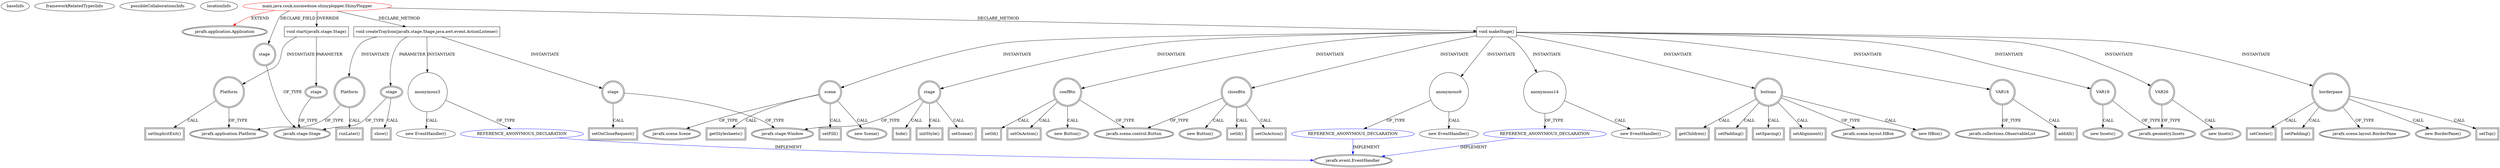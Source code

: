 digraph {
baseInfo[graphId=3865,category="extension_graph",isAnonymous=false,possibleRelation=true]
frameworkRelatedTypesInfo[0="javafx.application.Application"]
possibleCollaborationsInfo[0="3865~CLIENT_METHOD_DECLARATION-INSTANTIATION-~javafx.application.Application ~javafx.event.EventHandler ~false~true"]
locationInfo[projectName="ph73nt-shiny-plopper",filePath="/ph73nt-shiny-plopper/shiny-plopper-master/src/main/java/couk/nucmedone/shinyplopper/ShinyPlopper.java",contextSignature="ShinyPlopper",graphId="3865"]
0[label="main.java.couk.nucmedone.shinyplopper.ShinyPlopper",vertexType="ROOT_CLIENT_CLASS_DECLARATION",isFrameworkType=false,color=red]
1[label="javafx.application.Application",vertexType="FRAMEWORK_CLASS_TYPE",isFrameworkType=true,peripheries=2]
2[label="stage",vertexType="FIELD_DECLARATION",isFrameworkType=true,peripheries=2,shape=circle]
3[label="javafx.stage.Stage",vertexType="FRAMEWORK_CLASS_TYPE",isFrameworkType=true,peripheries=2]
4[label="void start(javafx.stage.Stage)",vertexType="OVERRIDING_METHOD_DECLARATION",isFrameworkType=false,shape=box]
5[label="stage",vertexType="PARAMETER_DECLARATION",isFrameworkType=true,peripheries=2]
7[label="Platform",vertexType="VARIABLE_EXPRESION",isFrameworkType=true,peripheries=2,shape=circle]
9[label="javafx.application.Platform",vertexType="FRAMEWORK_CLASS_TYPE",isFrameworkType=true,peripheries=2]
8[label="setImplicitExit()",vertexType="INSIDE_CALL",isFrameworkType=true,peripheries=2,shape=box]
15[label="void createTrayIcon(javafx.stage.Stage,java.awt.event.ActionListener)",vertexType="CLIENT_METHOD_DECLARATION",isFrameworkType=false,shape=box]
16[label="stage",vertexType="PARAMETER_DECLARATION",isFrameworkType=true,peripheries=2]
18[label="stage",vertexType="VARIABLE_EXPRESION",isFrameworkType=true,peripheries=2,shape=circle]
20[label="javafx.stage.Window",vertexType="FRAMEWORK_CLASS_TYPE",isFrameworkType=true,peripheries=2]
19[label="setOnCloseRequest()",vertexType="INSIDE_CALL",isFrameworkType=true,peripheries=2,shape=box]
22[label="anonymous3",vertexType="VARIABLE_EXPRESION",isFrameworkType=false,shape=circle]
23[label="REFERENCE_ANONYMOUS_DECLARATION",vertexType="REFERENCE_ANONYMOUS_DECLARATION",isFrameworkType=false,color=blue]
24[label="javafx.event.EventHandler",vertexType="FRAMEWORK_INTERFACE_TYPE",isFrameworkType=true,peripheries=2]
21[label="new EventHandler()",vertexType="CONSTRUCTOR_CALL",isFrameworkType=false]
25[label="Platform",vertexType="VARIABLE_EXPRESION",isFrameworkType=true,peripheries=2,shape=circle]
26[label="runLater()",vertexType="INSIDE_CALL",isFrameworkType=true,peripheries=2,shape=box]
29[label="show()",vertexType="INSIDE_CALL",isFrameworkType=true,peripheries=2,shape=box]
33[label="void makeStage()",vertexType="CLIENT_METHOD_DECLARATION",isFrameworkType=false,shape=box]
35[label="closeBtn",vertexType="VARIABLE_EXPRESION",isFrameworkType=true,peripheries=2,shape=circle]
36[label="javafx.scene.control.Button",vertexType="FRAMEWORK_CLASS_TYPE",isFrameworkType=true,peripheries=2]
34[label="new Button()",vertexType="CONSTRUCTOR_CALL",isFrameworkType=true,peripheries=2]
38[label="setId()",vertexType="INSIDE_CALL",isFrameworkType=true,peripheries=2,shape=box]
40[label="setOnAction()",vertexType="INSIDE_CALL",isFrameworkType=true,peripheries=2,shape=box]
42[label="anonymous9",vertexType="VARIABLE_EXPRESION",isFrameworkType=false,shape=circle]
43[label="REFERENCE_ANONYMOUS_DECLARATION",vertexType="REFERENCE_ANONYMOUS_DECLARATION",isFrameworkType=false,color=blue]
41[label="new EventHandler()",vertexType="CONSTRUCTOR_CALL",isFrameworkType=false]
45[label="stage",vertexType="VARIABLE_EXPRESION",isFrameworkType=true,peripheries=2,shape=circle]
46[label="hide()",vertexType="INSIDE_CALL",isFrameworkType=true,peripheries=2,shape=box]
49[label="confBtn",vertexType="VARIABLE_EXPRESION",isFrameworkType=true,peripheries=2,shape=circle]
48[label="new Button()",vertexType="CONSTRUCTOR_CALL",isFrameworkType=true,peripheries=2]
52[label="setId()",vertexType="INSIDE_CALL",isFrameworkType=true,peripheries=2,shape=box]
54[label="setOnAction()",vertexType="INSIDE_CALL",isFrameworkType=true,peripheries=2,shape=box]
56[label="anonymous14",vertexType="VARIABLE_EXPRESION",isFrameworkType=false,shape=circle]
57[label="REFERENCE_ANONYMOUS_DECLARATION",vertexType="REFERENCE_ANONYMOUS_DECLARATION",isFrameworkType=false,color=blue]
55[label="new EventHandler()",vertexType="CONSTRUCTOR_CALL",isFrameworkType=false]
60[label="buttons",vertexType="VARIABLE_EXPRESION",isFrameworkType=true,peripheries=2,shape=circle]
61[label="javafx.scene.layout.HBox",vertexType="FRAMEWORK_CLASS_TYPE",isFrameworkType=true,peripheries=2]
59[label="new HBox()",vertexType="CONSTRUCTOR_CALL",isFrameworkType=true,peripheries=2]
62[label="VAR16",vertexType="VARIABLE_EXPRESION",isFrameworkType=true,peripheries=2,shape=circle]
64[label="javafx.collections.ObservableList",vertexType="FRAMEWORK_INTERFACE_TYPE",isFrameworkType=true,peripheries=2]
63[label="addAll()",vertexType="INSIDE_CALL",isFrameworkType=true,peripheries=2,shape=box]
66[label="getChildren()",vertexType="INSIDE_CALL",isFrameworkType=true,peripheries=2,shape=box]
68[label="setPadding()",vertexType="INSIDE_CALL",isFrameworkType=true,peripheries=2,shape=box]
70[label="VAR19",vertexType="VARIABLE_EXPRESION",isFrameworkType=true,peripheries=2,shape=circle]
71[label="javafx.geometry.Insets",vertexType="FRAMEWORK_CLASS_TYPE",isFrameworkType=true,peripheries=2]
69[label="new Insets()",vertexType="CONSTRUCTOR_CALL",isFrameworkType=true,peripheries=2]
73[label="setSpacing()",vertexType="INSIDE_CALL",isFrameworkType=true,peripheries=2,shape=box]
75[label="setAlignment()",vertexType="INSIDE_CALL",isFrameworkType=true,peripheries=2,shape=box]
77[label="borderpane",vertexType="VARIABLE_EXPRESION",isFrameworkType=true,peripheries=2,shape=circle]
78[label="javafx.scene.layout.BorderPane",vertexType="FRAMEWORK_CLASS_TYPE",isFrameworkType=true,peripheries=2]
76[label="new BorderPane()",vertexType="CONSTRUCTOR_CALL",isFrameworkType=true,peripheries=2]
80[label="setTop()",vertexType="INSIDE_CALL",isFrameworkType=true,peripheries=2,shape=box]
82[label="setCenter()",vertexType="INSIDE_CALL",isFrameworkType=true,peripheries=2,shape=box]
84[label="setPadding()",vertexType="INSIDE_CALL",isFrameworkType=true,peripheries=2,shape=box]
86[label="VAR26",vertexType="VARIABLE_EXPRESION",isFrameworkType=true,peripheries=2,shape=circle]
85[label="new Insets()",vertexType="CONSTRUCTOR_CALL",isFrameworkType=true,peripheries=2]
89[label="scene",vertexType="VARIABLE_EXPRESION",isFrameworkType=true,peripheries=2,shape=circle]
90[label="javafx.scene.Scene",vertexType="FRAMEWORK_CLASS_TYPE",isFrameworkType=true,peripheries=2]
88[label="new Scene()",vertexType="CONSTRUCTOR_CALL",isFrameworkType=true,peripheries=2]
92[label="setFill()",vertexType="INSIDE_CALL",isFrameworkType=true,peripheries=2,shape=box]
94[label="getStylesheets()",vertexType="INSIDE_CALL",isFrameworkType=true,peripheries=2,shape=box]
96[label="initStyle()",vertexType="INSIDE_CALL",isFrameworkType=true,peripheries=2,shape=box]
98[label="setScene()",vertexType="INSIDE_CALL",isFrameworkType=true,peripheries=2,shape=box]
0->1[label="EXTEND",color=red]
0->2[label="DECLARE_FIELD"]
2->3[label="OF_TYPE"]
0->4[label="OVERRIDE"]
5->3[label="OF_TYPE"]
4->5[label="PARAMETER"]
4->7[label="INSTANTIATE"]
7->9[label="OF_TYPE"]
7->8[label="CALL"]
0->15[label="DECLARE_METHOD"]
16->3[label="OF_TYPE"]
15->16[label="PARAMETER"]
15->18[label="INSTANTIATE"]
18->20[label="OF_TYPE"]
18->19[label="CALL"]
15->22[label="INSTANTIATE"]
23->24[label="IMPLEMENT",color=blue]
22->23[label="OF_TYPE"]
22->21[label="CALL"]
15->25[label="INSTANTIATE"]
25->9[label="OF_TYPE"]
25->26[label="CALL"]
16->29[label="CALL"]
0->33[label="DECLARE_METHOD"]
33->35[label="INSTANTIATE"]
35->36[label="OF_TYPE"]
35->34[label="CALL"]
35->38[label="CALL"]
35->40[label="CALL"]
33->42[label="INSTANTIATE"]
43->24[label="IMPLEMENT",color=blue]
42->43[label="OF_TYPE"]
42->41[label="CALL"]
33->45[label="INSTANTIATE"]
45->20[label="OF_TYPE"]
45->46[label="CALL"]
33->49[label="INSTANTIATE"]
49->36[label="OF_TYPE"]
49->48[label="CALL"]
49->52[label="CALL"]
49->54[label="CALL"]
33->56[label="INSTANTIATE"]
57->24[label="IMPLEMENT",color=blue]
56->57[label="OF_TYPE"]
56->55[label="CALL"]
33->60[label="INSTANTIATE"]
60->61[label="OF_TYPE"]
60->59[label="CALL"]
33->62[label="INSTANTIATE"]
62->64[label="OF_TYPE"]
62->63[label="CALL"]
60->66[label="CALL"]
60->68[label="CALL"]
33->70[label="INSTANTIATE"]
70->71[label="OF_TYPE"]
70->69[label="CALL"]
60->73[label="CALL"]
60->75[label="CALL"]
33->77[label="INSTANTIATE"]
77->78[label="OF_TYPE"]
77->76[label="CALL"]
77->80[label="CALL"]
77->82[label="CALL"]
77->84[label="CALL"]
33->86[label="INSTANTIATE"]
86->71[label="OF_TYPE"]
86->85[label="CALL"]
33->89[label="INSTANTIATE"]
89->90[label="OF_TYPE"]
89->88[label="CALL"]
89->92[label="CALL"]
89->94[label="CALL"]
45->96[label="CALL"]
45->98[label="CALL"]
}
